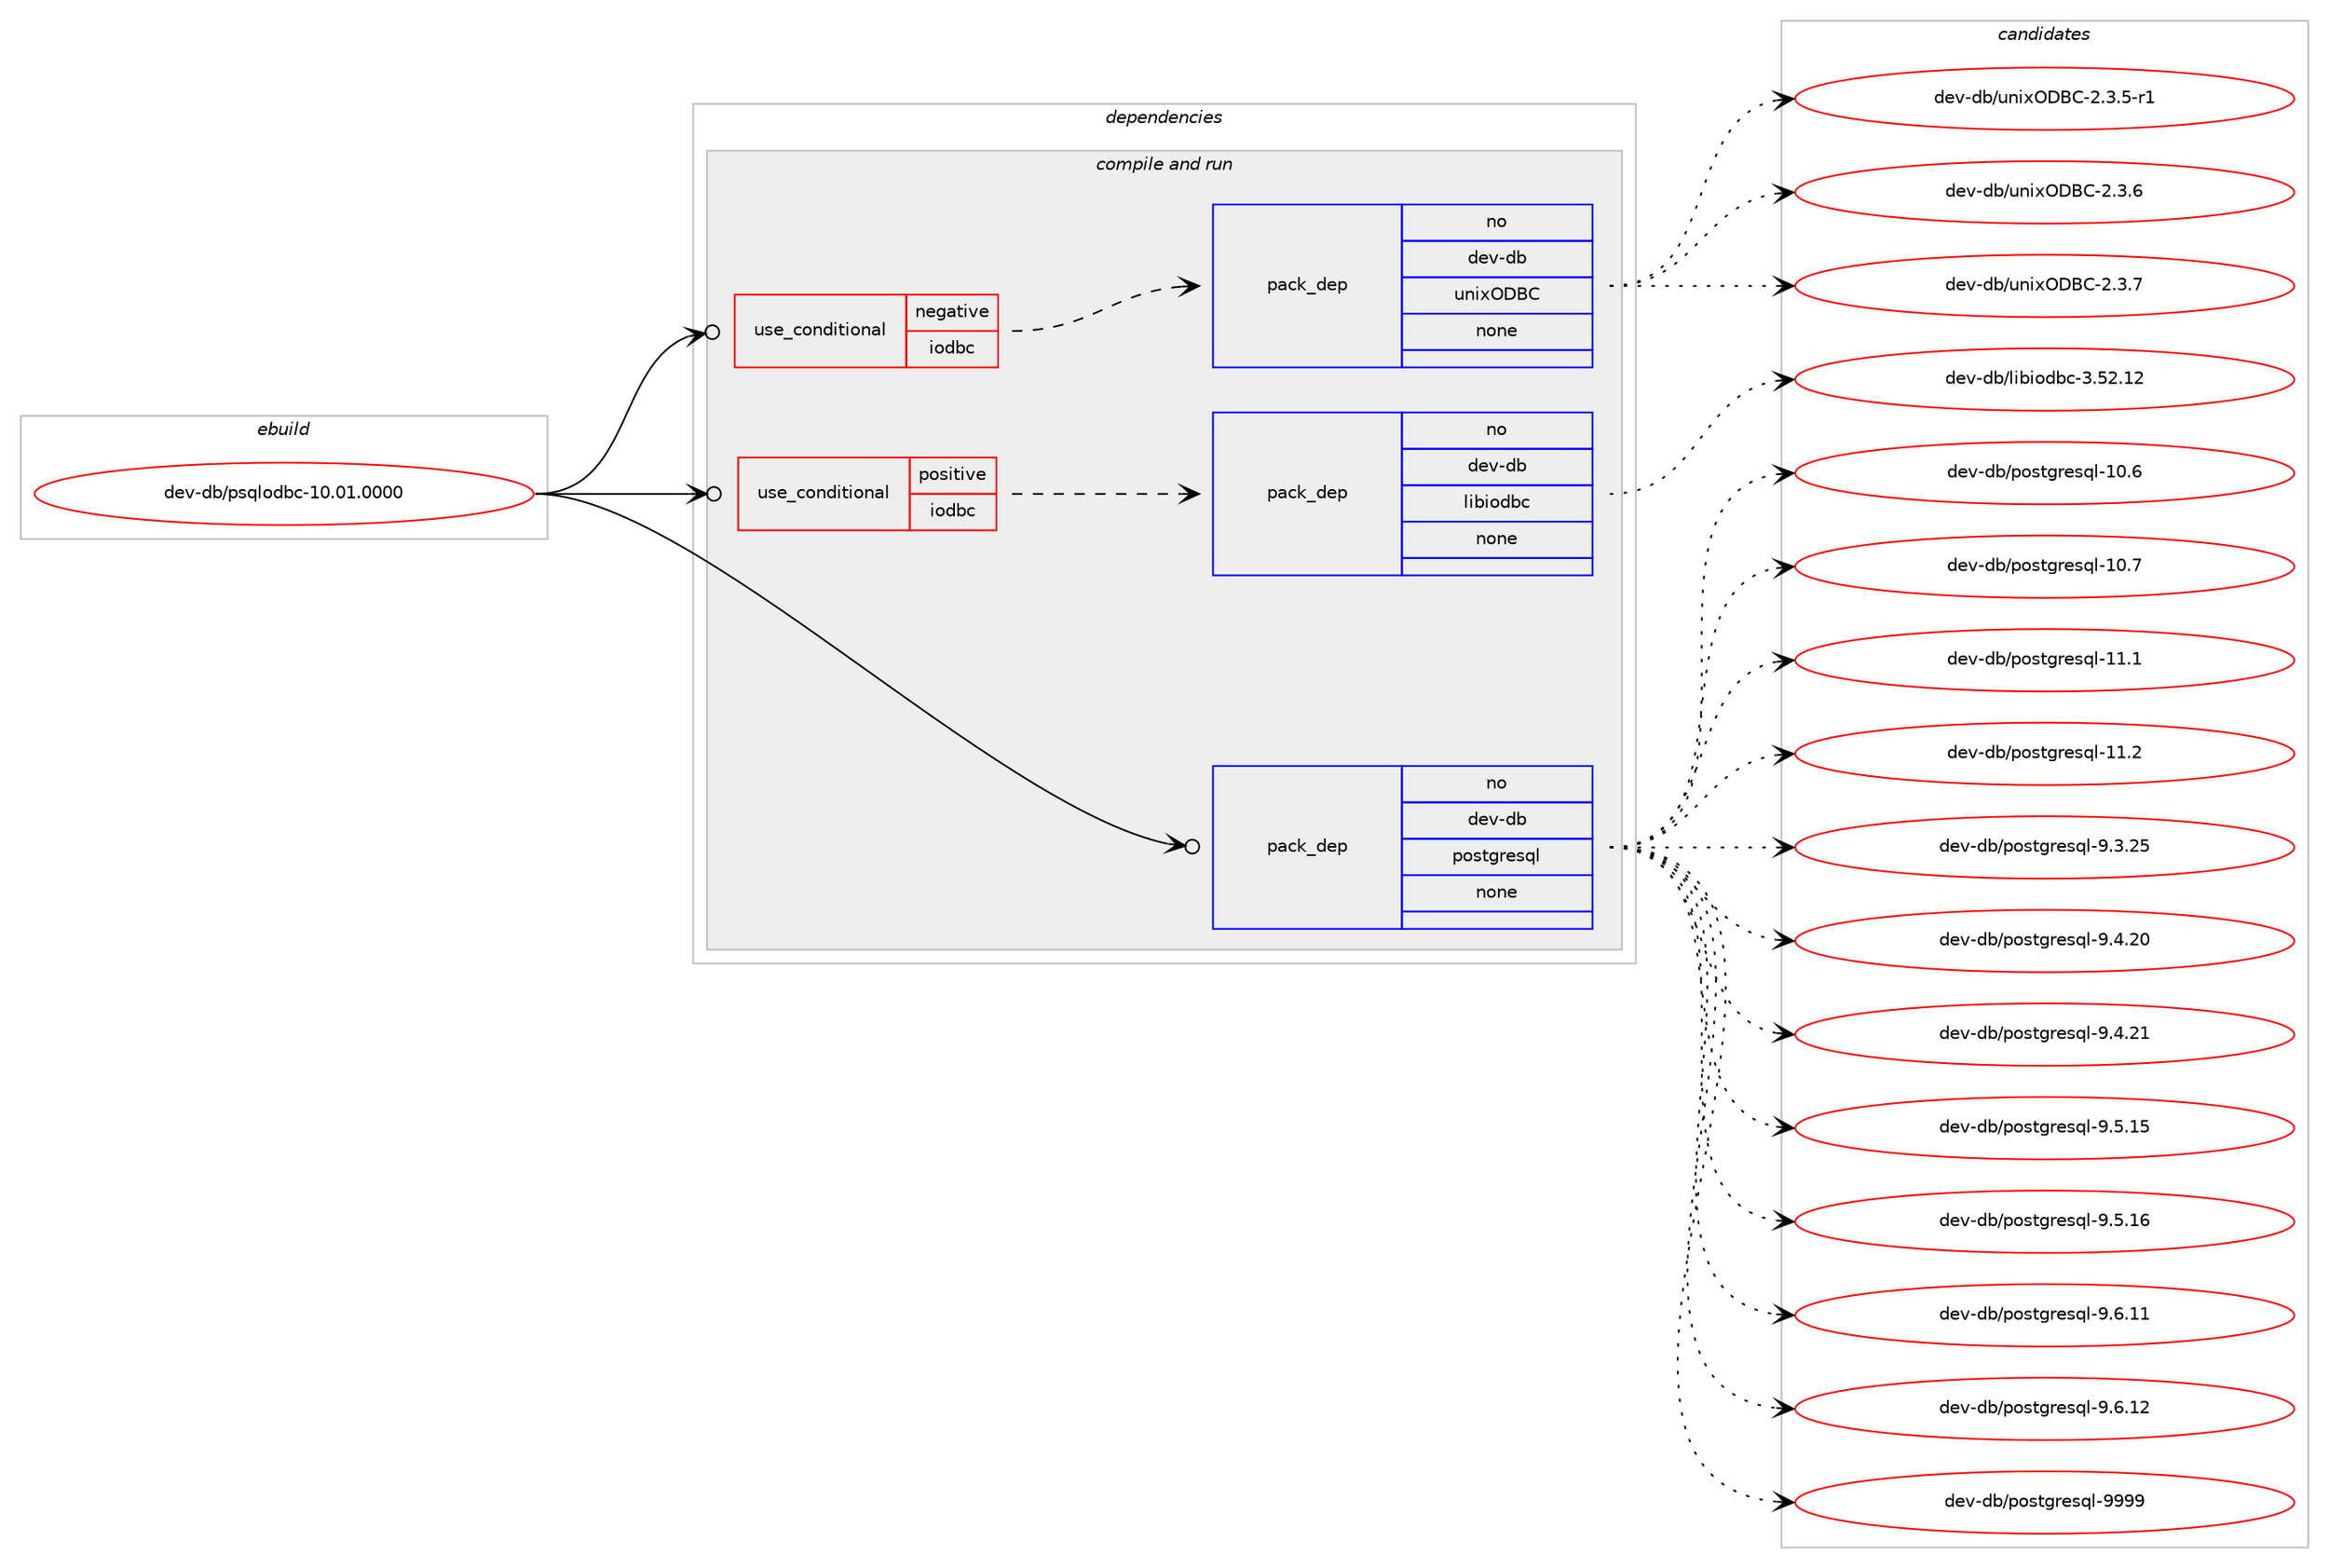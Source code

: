 digraph prolog {

# *************
# Graph options
# *************

newrank=true;
concentrate=true;
compound=true;
graph [rankdir=LR,fontname=Helvetica,fontsize=10,ranksep=1.5];#, ranksep=2.5, nodesep=0.2];
edge  [arrowhead=vee];
node  [fontname=Helvetica,fontsize=10];

# **********
# The ebuild
# **********

subgraph cluster_leftcol {
color=gray;
rank=same;
label=<<i>ebuild</i>>;
id [label="dev-db/psqlodbc-10.01.0000", color=red, width=4, href="../dev-db/psqlodbc-10.01.0000.svg"];
}

# ****************
# The dependencies
# ****************

subgraph cluster_midcol {
color=gray;
label=<<i>dependencies</i>>;
subgraph cluster_compile {
fillcolor="#eeeeee";
style=filled;
label=<<i>compile</i>>;
}
subgraph cluster_compileandrun {
fillcolor="#eeeeee";
style=filled;
label=<<i>compile and run</i>>;
subgraph cond358006 {
dependency1322614 [label=<<TABLE BORDER="0" CELLBORDER="1" CELLSPACING="0" CELLPADDING="4"><TR><TD ROWSPAN="3" CELLPADDING="10">use_conditional</TD></TR><TR><TD>negative</TD></TR><TR><TD>iodbc</TD></TR></TABLE>>, shape=none, color=red];
subgraph pack943639 {
dependency1322615 [label=<<TABLE BORDER="0" CELLBORDER="1" CELLSPACING="0" CELLPADDING="4" WIDTH="220"><TR><TD ROWSPAN="6" CELLPADDING="30">pack_dep</TD></TR><TR><TD WIDTH="110">no</TD></TR><TR><TD>dev-db</TD></TR><TR><TD>unixODBC</TD></TR><TR><TD>none</TD></TR><TR><TD></TD></TR></TABLE>>, shape=none, color=blue];
}
dependency1322614:e -> dependency1322615:w [weight=20,style="dashed",arrowhead="vee"];
}
id:e -> dependency1322614:w [weight=20,style="solid",arrowhead="odotvee"];
subgraph cond358007 {
dependency1322616 [label=<<TABLE BORDER="0" CELLBORDER="1" CELLSPACING="0" CELLPADDING="4"><TR><TD ROWSPAN="3" CELLPADDING="10">use_conditional</TD></TR><TR><TD>positive</TD></TR><TR><TD>iodbc</TD></TR></TABLE>>, shape=none, color=red];
subgraph pack943640 {
dependency1322617 [label=<<TABLE BORDER="0" CELLBORDER="1" CELLSPACING="0" CELLPADDING="4" WIDTH="220"><TR><TD ROWSPAN="6" CELLPADDING="30">pack_dep</TD></TR><TR><TD WIDTH="110">no</TD></TR><TR><TD>dev-db</TD></TR><TR><TD>libiodbc</TD></TR><TR><TD>none</TD></TR><TR><TD></TD></TR></TABLE>>, shape=none, color=blue];
}
dependency1322616:e -> dependency1322617:w [weight=20,style="dashed",arrowhead="vee"];
}
id:e -> dependency1322616:w [weight=20,style="solid",arrowhead="odotvee"];
subgraph pack943641 {
dependency1322618 [label=<<TABLE BORDER="0" CELLBORDER="1" CELLSPACING="0" CELLPADDING="4" WIDTH="220"><TR><TD ROWSPAN="6" CELLPADDING="30">pack_dep</TD></TR><TR><TD WIDTH="110">no</TD></TR><TR><TD>dev-db</TD></TR><TR><TD>postgresql</TD></TR><TR><TD>none</TD></TR><TR><TD></TD></TR></TABLE>>, shape=none, color=blue];
}
id:e -> dependency1322618:w [weight=20,style="solid",arrowhead="odotvee"];
}
subgraph cluster_run {
fillcolor="#eeeeee";
style=filled;
label=<<i>run</i>>;
}
}

# **************
# The candidates
# **************

subgraph cluster_choices {
rank=same;
color=gray;
label=<<i>candidates</i>>;

subgraph choice943639 {
color=black;
nodesep=1;
choice100101118451009847117110105120796866674550465146534511449 [label="dev-db/unixODBC-2.3.5-r1", color=red, width=4,href="../dev-db/unixODBC-2.3.5-r1.svg"];
choice10010111845100984711711010512079686667455046514654 [label="dev-db/unixODBC-2.3.6", color=red, width=4,href="../dev-db/unixODBC-2.3.6.svg"];
choice10010111845100984711711010512079686667455046514655 [label="dev-db/unixODBC-2.3.7", color=red, width=4,href="../dev-db/unixODBC-2.3.7.svg"];
dependency1322615:e -> choice100101118451009847117110105120796866674550465146534511449:w [style=dotted,weight="100"];
dependency1322615:e -> choice10010111845100984711711010512079686667455046514654:w [style=dotted,weight="100"];
dependency1322615:e -> choice10010111845100984711711010512079686667455046514655:w [style=dotted,weight="100"];
}
subgraph choice943640 {
color=black;
nodesep=1;
choice1001011184510098471081059810511110098994551465350464950 [label="dev-db/libiodbc-3.52.12", color=red, width=4,href="../dev-db/libiodbc-3.52.12.svg"];
dependency1322617:e -> choice1001011184510098471081059810511110098994551465350464950:w [style=dotted,weight="100"];
}
subgraph choice943641 {
color=black;
nodesep=1;
choice1001011184510098471121111151161031141011151131084549484654 [label="dev-db/postgresql-10.6", color=red, width=4,href="../dev-db/postgresql-10.6.svg"];
choice1001011184510098471121111151161031141011151131084549484655 [label="dev-db/postgresql-10.7", color=red, width=4,href="../dev-db/postgresql-10.7.svg"];
choice1001011184510098471121111151161031141011151131084549494649 [label="dev-db/postgresql-11.1", color=red, width=4,href="../dev-db/postgresql-11.1.svg"];
choice1001011184510098471121111151161031141011151131084549494650 [label="dev-db/postgresql-11.2", color=red, width=4,href="../dev-db/postgresql-11.2.svg"];
choice10010111845100984711211111511610311410111511310845574651465053 [label="dev-db/postgresql-9.3.25", color=red, width=4,href="../dev-db/postgresql-9.3.25.svg"];
choice10010111845100984711211111511610311410111511310845574652465048 [label="dev-db/postgresql-9.4.20", color=red, width=4,href="../dev-db/postgresql-9.4.20.svg"];
choice10010111845100984711211111511610311410111511310845574652465049 [label="dev-db/postgresql-9.4.21", color=red, width=4,href="../dev-db/postgresql-9.4.21.svg"];
choice10010111845100984711211111511610311410111511310845574653464953 [label="dev-db/postgresql-9.5.15", color=red, width=4,href="../dev-db/postgresql-9.5.15.svg"];
choice10010111845100984711211111511610311410111511310845574653464954 [label="dev-db/postgresql-9.5.16", color=red, width=4,href="../dev-db/postgresql-9.5.16.svg"];
choice10010111845100984711211111511610311410111511310845574654464949 [label="dev-db/postgresql-9.6.11", color=red, width=4,href="../dev-db/postgresql-9.6.11.svg"];
choice10010111845100984711211111511610311410111511310845574654464950 [label="dev-db/postgresql-9.6.12", color=red, width=4,href="../dev-db/postgresql-9.6.12.svg"];
choice1001011184510098471121111151161031141011151131084557575757 [label="dev-db/postgresql-9999", color=red, width=4,href="../dev-db/postgresql-9999.svg"];
dependency1322618:e -> choice1001011184510098471121111151161031141011151131084549484654:w [style=dotted,weight="100"];
dependency1322618:e -> choice1001011184510098471121111151161031141011151131084549484655:w [style=dotted,weight="100"];
dependency1322618:e -> choice1001011184510098471121111151161031141011151131084549494649:w [style=dotted,weight="100"];
dependency1322618:e -> choice1001011184510098471121111151161031141011151131084549494650:w [style=dotted,weight="100"];
dependency1322618:e -> choice10010111845100984711211111511610311410111511310845574651465053:w [style=dotted,weight="100"];
dependency1322618:e -> choice10010111845100984711211111511610311410111511310845574652465048:w [style=dotted,weight="100"];
dependency1322618:e -> choice10010111845100984711211111511610311410111511310845574652465049:w [style=dotted,weight="100"];
dependency1322618:e -> choice10010111845100984711211111511610311410111511310845574653464953:w [style=dotted,weight="100"];
dependency1322618:e -> choice10010111845100984711211111511610311410111511310845574653464954:w [style=dotted,weight="100"];
dependency1322618:e -> choice10010111845100984711211111511610311410111511310845574654464949:w [style=dotted,weight="100"];
dependency1322618:e -> choice10010111845100984711211111511610311410111511310845574654464950:w [style=dotted,weight="100"];
dependency1322618:e -> choice1001011184510098471121111151161031141011151131084557575757:w [style=dotted,weight="100"];
}
}

}
